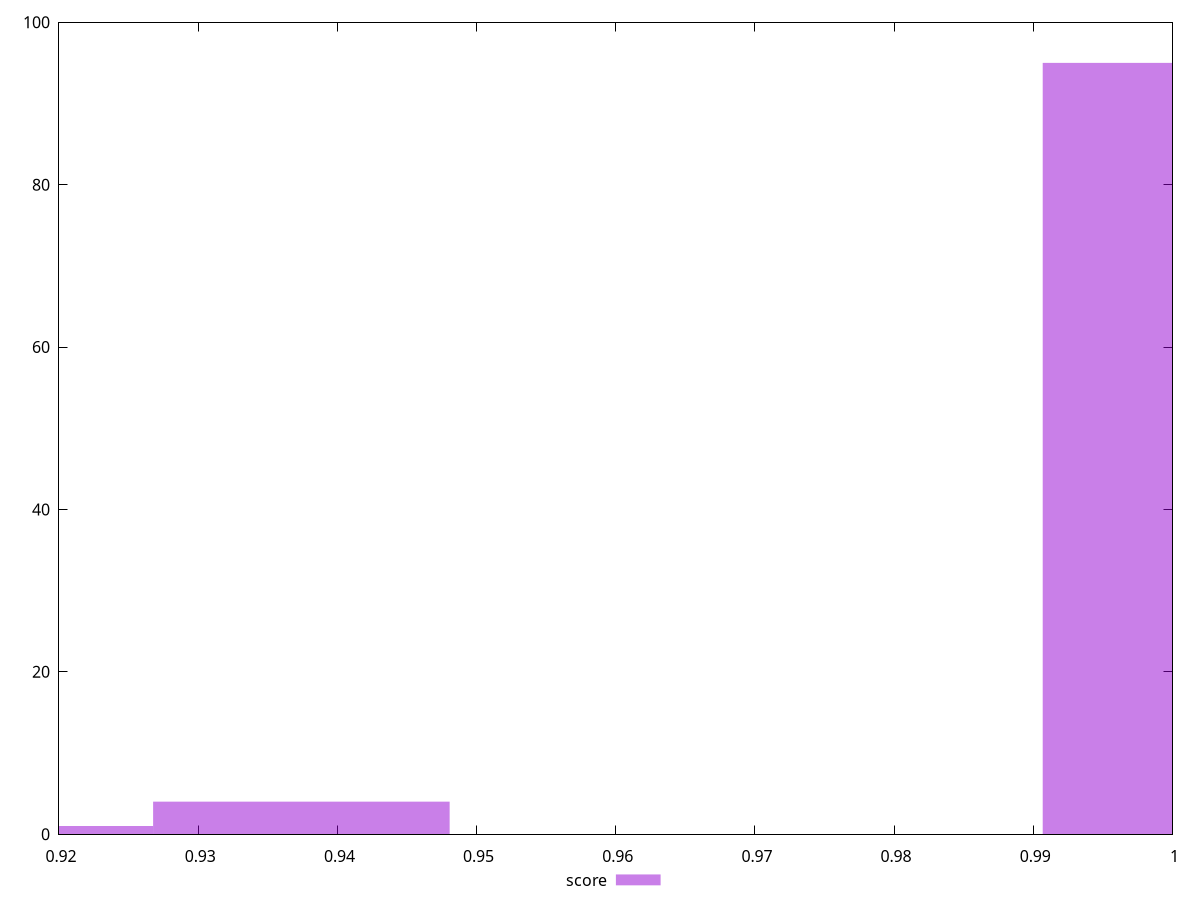 reset

$score <<EOF
1.0013283852011177 95
0.9374138074223229 4
0.9161089481627247 1
EOF

set key outside below
set boxwidth 0.021304859259598248
set xrange [0.92:1]
set yrange [0:100]
set trange [0:100]
set style fill transparent solid 0.5 noborder
set terminal svg size 640, 490 enhanced background rgb 'white'
set output "reports/report_00027_2021-02-24T12-40-31.850Z/cumulative-layout-shift/samples/music/score/histogram.svg"

plot $score title "score" with boxes

reset

